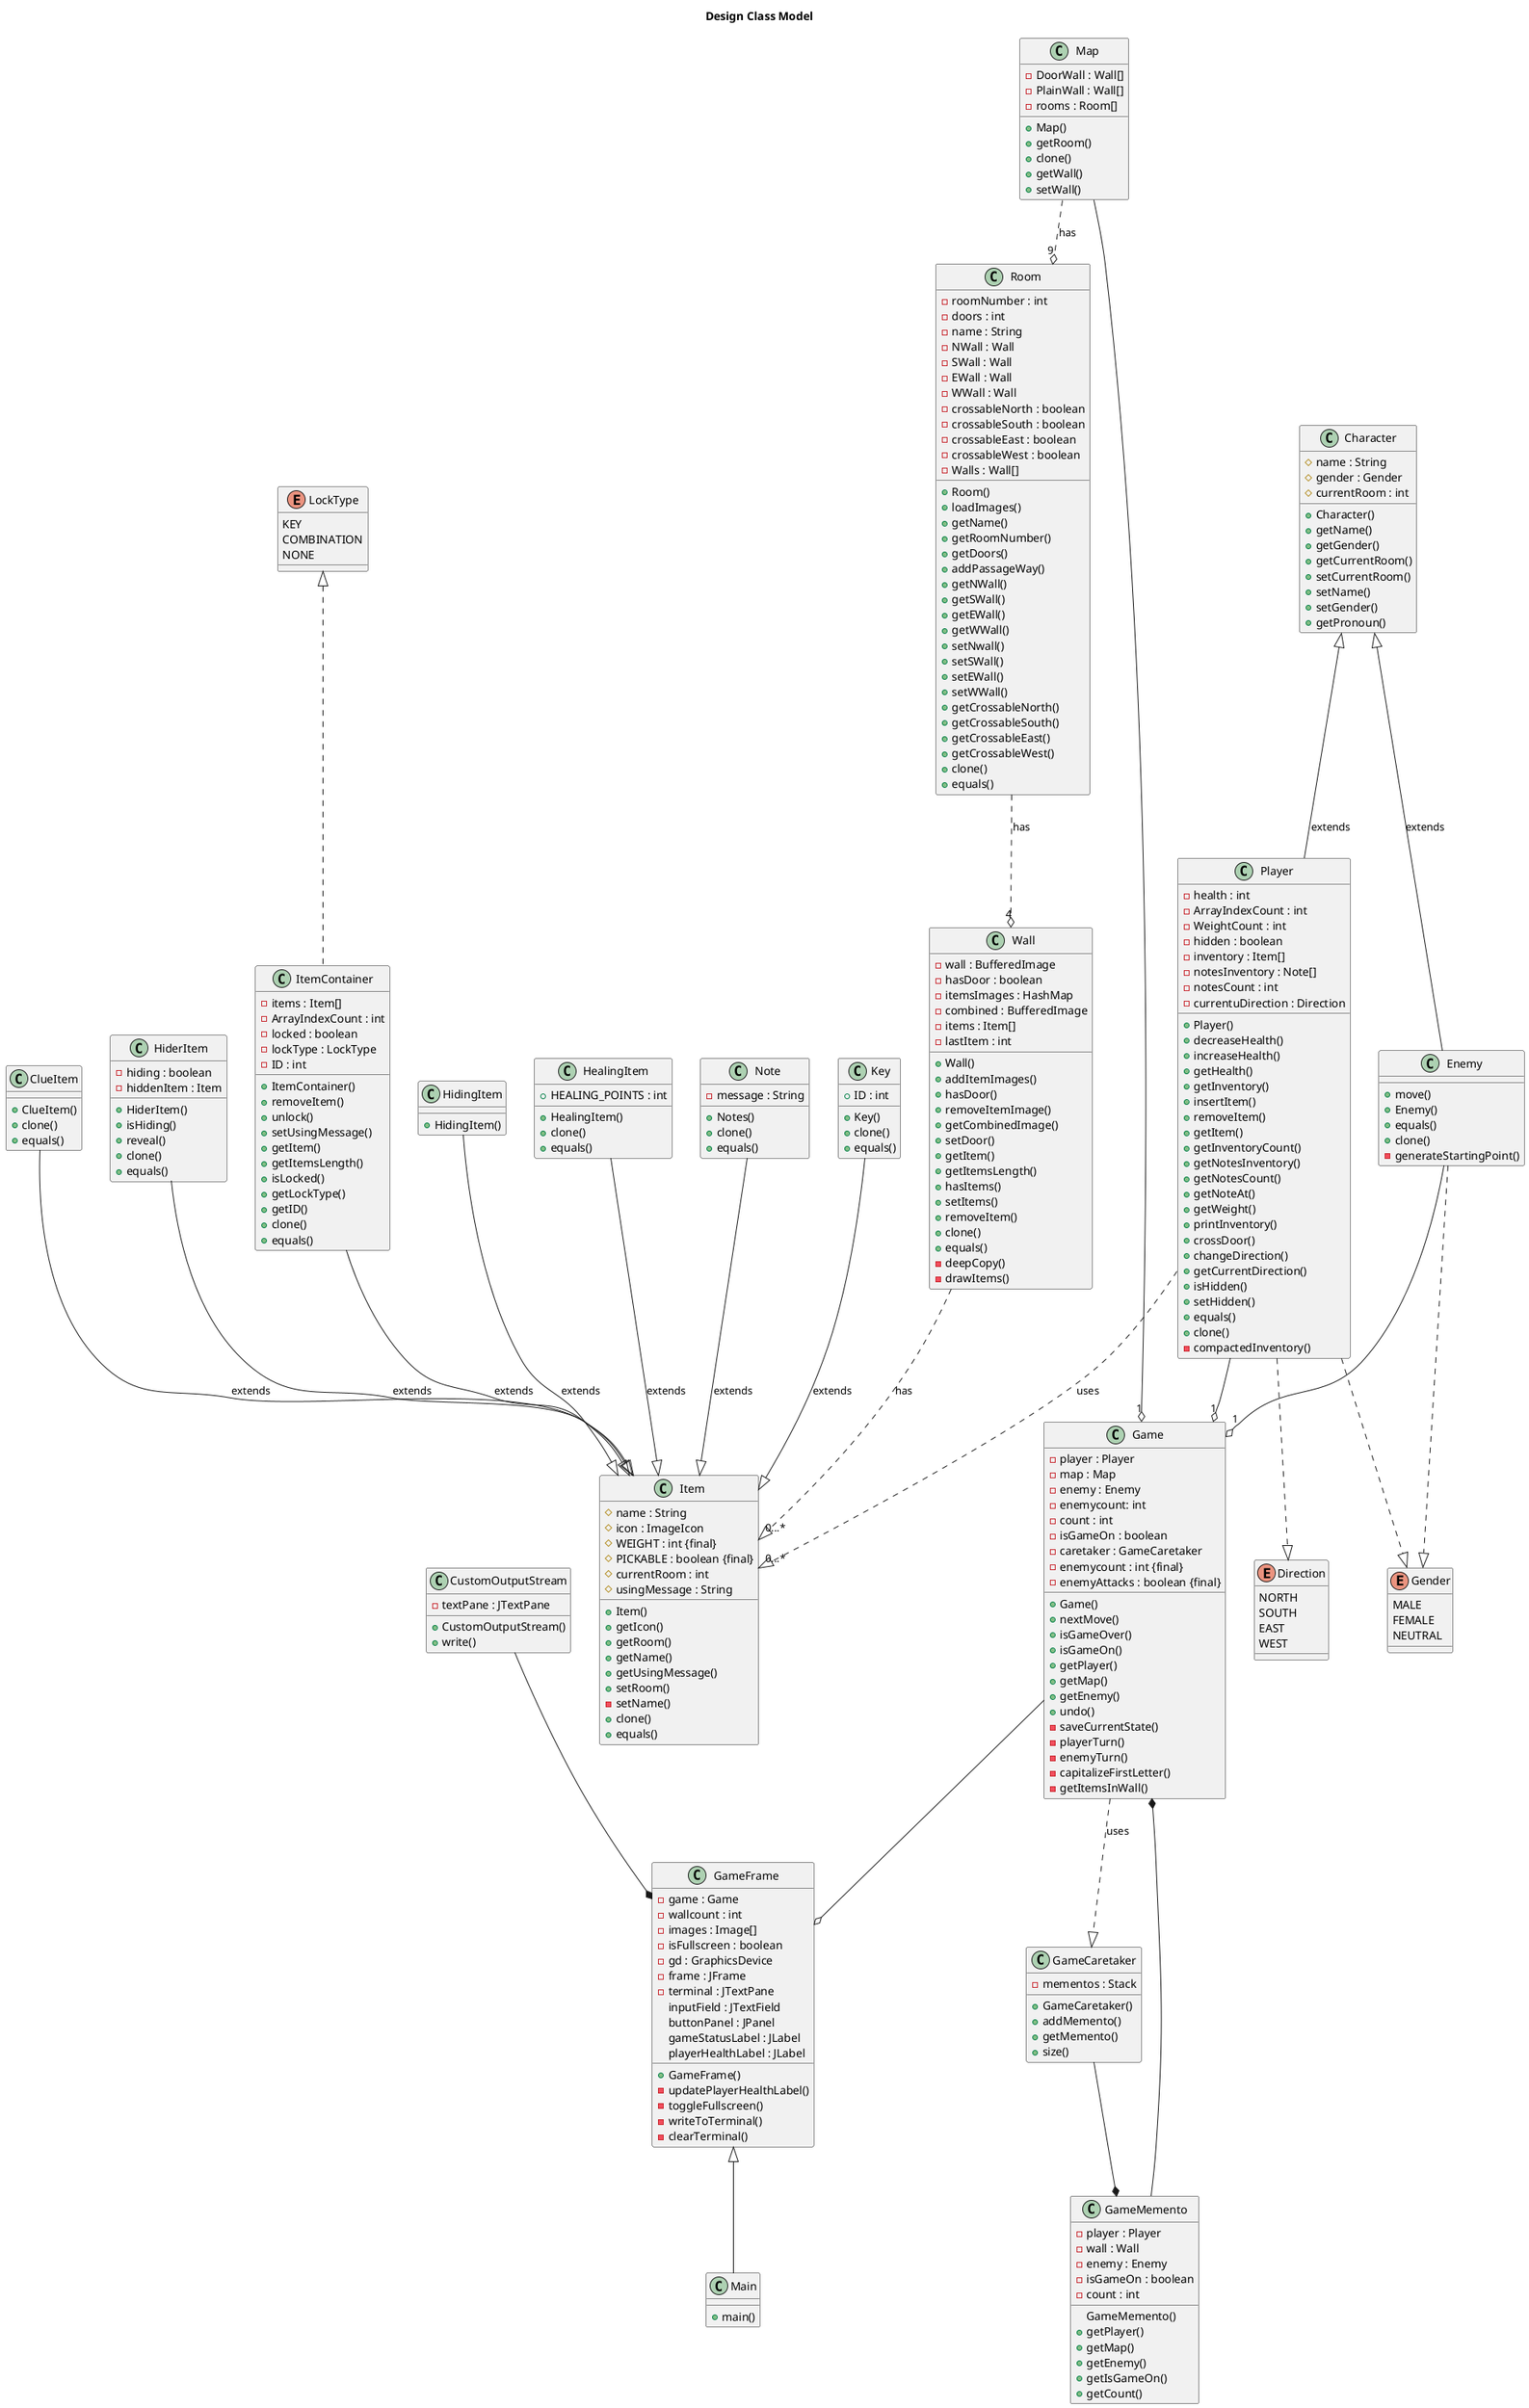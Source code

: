 @startuml DesignClassModel

    Title Design Class Model

    class Player {
        -health : int
        -ArrayIndexCount : int
        -WeightCount : int
        -hidden : boolean
        -inventory : Item[]
        -notesInventory : Note[]
        -notesCount : int
        -currentuDirection : Direction

        +Player()
        +decreaseHealth()
        +increaseHealth()
        +getHealth()
        +getInventory()
        +insertItem()
        +removeItem()
        +getItem()
        +getInventoryCount()
        +getNotesInventory()
        +getNotesCount()
        +getNoteAt()
        +getWeight()
        +printInventory()
        +crossDoor()
        +changeDirection()
        +getCurrentDirection()
        +isHidden()
        +setHidden()
        +equals()
        +clone()
        -compactedInventory()
    }

    class GameMemento{
        -player : Player
        -wall : Wall
        -enemy : Enemy
        -isGameOn : boolean
        -count : int

        GameMemento()
        +getPlayer()
        +getMap()
        +getEnemy()
        +getIsGameOn()
        +getCount()
    }

    class GameCaretaker{
        -mementos : Stack

        +GameCaretaker()
        +addMemento()
        +getMemento()
        +size()
    }

    enum Gender {
        MALE
        FEMALE
        NEUTRAL
    }

    enum Direction {
        NORTH
        SOUTH
        EAST
        WEST
    }

    enum LockType {
        KEY
        COMBINATION
        NONE
    }

    class Enemy{
        +move()
        +Enemy()
        +equals()
        +clone()
        -generateStartingPoint()
    }

    class GameFrame {
        -game : Game
        -wallcount : int
        -images : Image[]
        -isFullscreen : boolean
        - gd : GraphicsDevice
        -frame : JFrame
        -terminal : JTextPane
        inputField : JTextField
        buttonPanel : JPanel
        gameStatusLabel : JLabel
        playerHealthLabel : JLabel
        +GameFrame()
        -updatePlayerHealthLabel()
        -toggleFullscreen()
        -writeToTerminal()
        -clearTerminal()
    }

    class Game {
        -player : Player
        -map : Map
        -enemy : Enemy
        -enemycount: int
        -count : int
        -isGameOn : boolean
        -caretaker : GameCaretaker
        -enemycount : int {final}
        -enemyAttacks : boolean {final}
        
        +Game()
        +nextMove()
        +isGameOver()
        +isGameOn()
        +getPlayer()
        +getMap()
        +getEnemy()
        +undo()
        -saveCurrentState()
        -playerTurn()
        -enemyTurn()
        -capitalizeFirstLetter()
        -getItemsInWall()
    }

    class Main {
        +main()
    }

    class Item{
        #name : String
        #icon : ImageIcon
        #WEIGHT : int {final}
        #PICKABLE : boolean {final}
        #currentRoom : int
        #usingMessage : String

        +Item()
        +getIcon()
        +getRoom()
        +getName()
        +getUsingMessage()
        +setRoom()
        -setName()
        +clone()
        +equals()
    }

    class ClueItem{
        +ClueItem()
        +clone()
        +equals()
    }

    class HiderItem{
        -hiding : boolean
        -hiddenItem : Item

        +HiderItem()
        +isHiding()
        +reveal()
        +clone()
        +equals()
    }

    class ItemContainer{
        -items : Item[]
        -ArrayIndexCount : int
        -locked : boolean
        -lockType : LockType
        -ID : int

        +ItemContainer()
        +removeItem()
        +unlock()
        +setUsingMessage()
        +getItem()
        +getItemsLength()
        +isLocked()
        +getLockType()
        +getID()
        +clone()
        +equals()
    }

    class CustomOutputStream{
        -textPane : JTextPane
        
        +CustomOutputStream()
        +write()
    }

    class HidingItem{
        +HidingItem()
    }

    class HealingItem{
        +HEALING_POINTS : int

        +HealingItem()
        +clone()
        +equals()
    }

    class Note {
        -message : String

        +Notes()
        +clone()
        +equals()
    }

    class Key {
        +ID : int

        +Key()
        +clone()
        +equals()
    }

    class Map {
        -DoorWall : Wall[]
        -PlainWall : Wall[]
        -rooms : Room[]

        +Map()
        +getRoom()
        +clone()
        +getWall()
        +setWall()
    }

    class Room {
        -roomNumber : int
        -doors : int
        -name : String
        -NWall : Wall
        -SWall : Wall
        -EWall : Wall
        -WWall : Wall
        -crossableNorth : boolean
        -crossableSouth : boolean
        -crossableEast : boolean
        -crossableWest : boolean
        -Walls : Wall[]

        +Room()
        +loadImages()
        +getName()
        +getRoomNumber()
        +getDoors()
        +addPassageWay()
        +getNWall()
        +getSWall()
        +getEWall()
        +getWWall()
        +setNwall()
        +setSWall()
        +setEWall()
        +setWWall()
        +getCrossableNorth()
        +getCrossableSouth()
        +getCrossableEast()
        +getCrossableWest()
        +clone()
        +equals()
    }
    
    class Character {
        #name : String
        #gender : Gender
        #currentRoom : int

        +Character()
        +getName()
        +getGender()
        +getCurrentRoom()
        +setCurrentRoom()
        +setName()
        +setGender()
        +getPronoun()
    }

    class Wall
    {
        -wall : BufferedImage
        -hasDoor : boolean
        -itemsImages : HashMap
        -combined : BufferedImage
        -items : Item[]
        -lastItem : int
        
        +Wall()
        +addItemImages()
        +hasDoor()
        +removeItemImage()
        +getCombinedImage()
        +setDoor()
        +getItem()
        +getItemsLength()
        +hasItems()
        +setItems()
        +removeItem()
        +clone()
        +equals()
        -deepCopy()
        -drawItems()
    }

    Player ..|> Gender
    LockType <|.. ItemContainer
    Map ..o "9" Room : has
    Room ..o "4" Wall :has
    Player ..|> "0...*"Item : uses 
    Wall ..|> "0...*" Item : has
    Player ..|> Direction
    Key --|> Item : extends
    HiderItem --|> Item : extends
    ItemContainer --|> Item : extends
    HealingItem --|> Item : extends
    ClueItem --|> Item : extends
    HidingItem --|> Item : extends
    Note --|> Item : extends
    Enemy ..|> Gender
    Character <|-- Player : extends
    Character <|-- Enemy : extends
    Player --o "1" Game
    Map --o "1" Game
    Enemy --o "1" Game
    GameMemento --* Game
    GameCaretaker --* GameMemento
    Game ..|> GameCaretaker : uses
    Game --o GameFrame
    GameFrame <|-- Main
    CustomOutputStream --* GameFrame

@enduml
